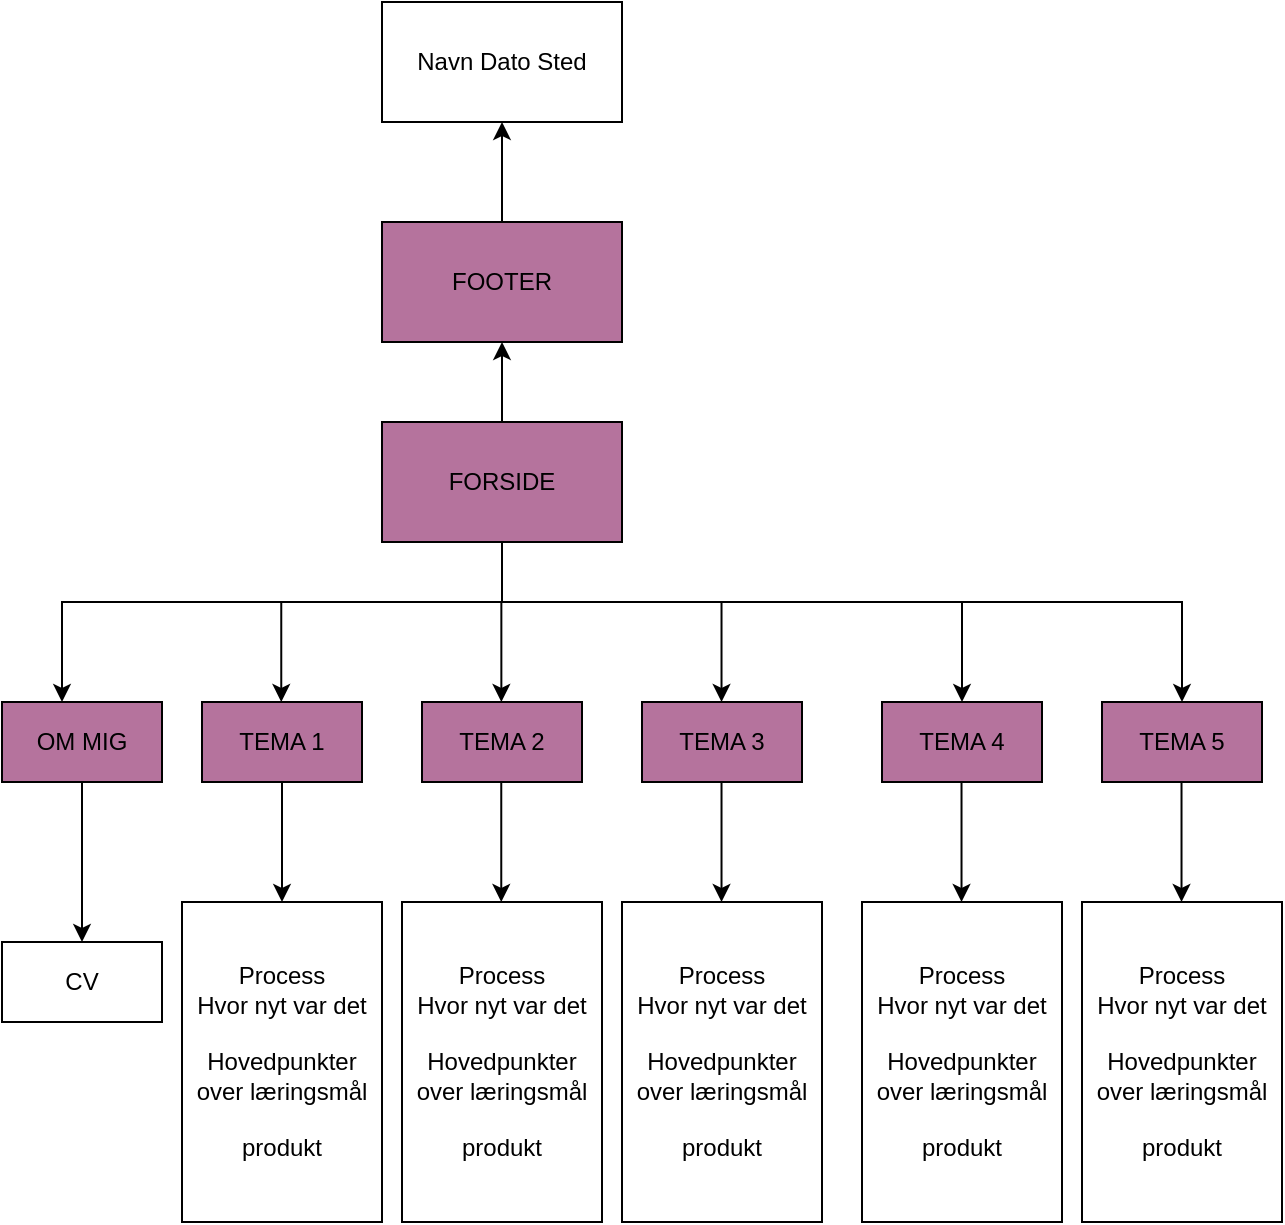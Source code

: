<mxfile version="18.1.1" type="device"><diagram id="ApKFIBs_w72ZhxRD-QSo" name="Page-1"><mxGraphModel dx="3103" dy="1450" grid="1" gridSize="10" guides="1" tooltips="1" connect="1" arrows="1" fold="1" page="1" pageScale="1" pageWidth="827" pageHeight="1169" math="0" shadow="0"><root><mxCell id="0"/><mxCell id="1" parent="0"/><mxCell id="Kd0gIhQsCEiQt3JchMEA-3" value="" style="edgeStyle=orthogonalEdgeStyle;rounded=0;orthogonalLoop=1;jettySize=auto;html=1;entryX=0.375;entryY=0;entryDx=0;entryDy=0;entryPerimeter=0;" edge="1" parent="1" source="Kd0gIhQsCEiQt3JchMEA-1" target="Kd0gIhQsCEiQt3JchMEA-20"><mxGeometry relative="1" as="geometry"><Array as="points"><mxPoint x="370" y="340"/><mxPoint x="150" y="340"/></Array></mxGeometry></mxCell><mxCell id="Kd0gIhQsCEiQt3JchMEA-35" value="" style="edgeStyle=orthogonalEdgeStyle;rounded=0;orthogonalLoop=1;jettySize=auto;html=1;" edge="1" parent="1" source="Kd0gIhQsCEiQt3JchMEA-1" target="Kd0gIhQsCEiQt3JchMEA-34"><mxGeometry relative="1" as="geometry"/></mxCell><mxCell id="Kd0gIhQsCEiQt3JchMEA-1" value="FORSIDE" style="rounded=0;whiteSpace=wrap;html=1;fillColor=#B5739D;" vertex="1" parent="1"><mxGeometry x="310" y="250" width="120" height="60" as="geometry"/></mxCell><mxCell id="Kd0gIhQsCEiQt3JchMEA-25" value="" style="edgeStyle=orthogonalEdgeStyle;rounded=0;orthogonalLoop=1;jettySize=auto;html=1;" edge="1" parent="1" source="Kd0gIhQsCEiQt3JchMEA-2" target="Kd0gIhQsCEiQt3JchMEA-24"><mxGeometry relative="1" as="geometry"><Array as="points"><mxPoint x="260" y="470"/><mxPoint x="260" y="470"/></Array></mxGeometry></mxCell><mxCell id="Kd0gIhQsCEiQt3JchMEA-2" value="TEMA 1" style="rounded=0;whiteSpace=wrap;html=1;fillColor=#B5739D;" vertex="1" parent="1"><mxGeometry x="220" y="390" width="80" height="40" as="geometry"/></mxCell><mxCell id="Kd0gIhQsCEiQt3JchMEA-4" value="TEMA 2" style="rounded=0;whiteSpace=wrap;html=1;fillColor=#B5739D;" vertex="1" parent="1"><mxGeometry x="330" y="390" width="80" height="40" as="geometry"/></mxCell><mxCell id="Kd0gIhQsCEiQt3JchMEA-6" value="" style="endArrow=classic;html=1;rounded=0;" edge="1" parent="1"><mxGeometry width="50" height="50" relative="1" as="geometry"><mxPoint x="369.68" y="340" as="sourcePoint"/><mxPoint x="369.68" y="390" as="targetPoint"/></mxGeometry></mxCell><mxCell id="Kd0gIhQsCEiQt3JchMEA-8" value="TEMA 3" style="rounded=0;whiteSpace=wrap;html=1;fillColor=#B5739D;" vertex="1" parent="1"><mxGeometry x="440" y="390" width="80" height="40" as="geometry"/></mxCell><mxCell id="Kd0gIhQsCEiQt3JchMEA-10" value="" style="endArrow=classic;html=1;rounded=0;" edge="1" parent="1"><mxGeometry width="50" height="50" relative="1" as="geometry"><mxPoint x="479.76" y="340" as="sourcePoint"/><mxPoint x="479.76" y="390" as="targetPoint"/></mxGeometry></mxCell><mxCell id="Kd0gIhQsCEiQt3JchMEA-15" value="" style="edgeStyle=orthogonalEdgeStyle;rounded=0;orthogonalLoop=1;jettySize=auto;html=1;" edge="1" parent="1" target="Kd0gIhQsCEiQt3JchMEA-14"><mxGeometry relative="1" as="geometry"><mxPoint x="370" y="340" as="sourcePoint"/><Array as="points"><mxPoint x="710" y="340"/></Array></mxGeometry></mxCell><mxCell id="Kd0gIhQsCEiQt3JchMEA-12" value="TEMA 4" style="rounded=0;whiteSpace=wrap;html=1;fillColor=#B5739D;" vertex="1" parent="1"><mxGeometry x="560" y="390" width="80" height="40" as="geometry"/></mxCell><mxCell id="Kd0gIhQsCEiQt3JchMEA-14" value="TEMA 5" style="rounded=0;whiteSpace=wrap;html=1;fillColor=#B5739D;" vertex="1" parent="1"><mxGeometry x="670" y="390" width="80" height="40" as="geometry"/></mxCell><mxCell id="Kd0gIhQsCEiQt3JchMEA-19" value="" style="endArrow=classic;html=1;rounded=0;" edge="1" parent="1"><mxGeometry width="50" height="50" relative="1" as="geometry"><mxPoint x="600" y="340" as="sourcePoint"/><mxPoint x="600" y="390" as="targetPoint"/></mxGeometry></mxCell><mxCell id="Kd0gIhQsCEiQt3JchMEA-23" value="" style="edgeStyle=orthogonalEdgeStyle;rounded=0;orthogonalLoop=1;jettySize=auto;html=1;" edge="1" parent="1" source="Kd0gIhQsCEiQt3JchMEA-20" target="Kd0gIhQsCEiQt3JchMEA-22"><mxGeometry relative="1" as="geometry"/></mxCell><mxCell id="Kd0gIhQsCEiQt3JchMEA-20" value="OM MIG" style="rounded=0;whiteSpace=wrap;html=1;fillColor=#B5739D;" vertex="1" parent="1"><mxGeometry x="120" y="390" width="80" height="40" as="geometry"/></mxCell><mxCell id="Kd0gIhQsCEiQt3JchMEA-21" value="" style="endArrow=classic;html=1;rounded=0;" edge="1" parent="1"><mxGeometry width="50" height="50" relative="1" as="geometry"><mxPoint x="259.63" y="340" as="sourcePoint"/><mxPoint x="259.63" y="390" as="targetPoint"/></mxGeometry></mxCell><mxCell id="Kd0gIhQsCEiQt3JchMEA-22" value="CV" style="rounded=0;whiteSpace=wrap;html=1;" vertex="1" parent="1"><mxGeometry x="120" y="510" width="80" height="40" as="geometry"/></mxCell><mxCell id="Kd0gIhQsCEiQt3JchMEA-24" value="Process&lt;br&gt;Hvor nyt var det&lt;br&gt;&lt;br&gt;Hovedpunkter over læringsmål&lt;br&gt;&lt;br&gt;produkt" style="rounded=0;whiteSpace=wrap;html=1;" vertex="1" parent="1"><mxGeometry x="210" y="490" width="100" height="160" as="geometry"/></mxCell><mxCell id="Kd0gIhQsCEiQt3JchMEA-26" value="Process&lt;br&gt;Hvor nyt var det&lt;br&gt;&lt;br&gt;Hovedpunkter over læringsmål&lt;br&gt;&lt;br&gt;produkt" style="rounded=0;whiteSpace=wrap;html=1;" vertex="1" parent="1"><mxGeometry x="320" y="490" width="100" height="160" as="geometry"/></mxCell><mxCell id="Kd0gIhQsCEiQt3JchMEA-27" value="" style="edgeStyle=orthogonalEdgeStyle;rounded=0;orthogonalLoop=1;jettySize=auto;html=1;" edge="1" parent="1"><mxGeometry relative="1" as="geometry"><mxPoint x="369.63" y="430" as="sourcePoint"/><mxPoint x="369.63" y="490" as="targetPoint"/></mxGeometry></mxCell><mxCell id="Kd0gIhQsCEiQt3JchMEA-28" value="Process&lt;br&gt;Hvor nyt var det&lt;br&gt;&lt;br&gt;Hovedpunkter over læringsmål&lt;br&gt;&lt;br&gt;produkt" style="rounded=0;whiteSpace=wrap;html=1;" vertex="1" parent="1"><mxGeometry x="430" y="490" width="100" height="160" as="geometry"/></mxCell><mxCell id="Kd0gIhQsCEiQt3JchMEA-29" value="" style="edgeStyle=orthogonalEdgeStyle;rounded=0;orthogonalLoop=1;jettySize=auto;html=1;" edge="1" parent="1"><mxGeometry relative="1" as="geometry"><mxPoint x="479.76" y="430" as="sourcePoint"/><mxPoint x="479.76" y="490.0" as="targetPoint"/></mxGeometry></mxCell><mxCell id="Kd0gIhQsCEiQt3JchMEA-30" value="Process&lt;br&gt;Hvor nyt var det&lt;br&gt;&lt;br&gt;Hovedpunkter over læringsmål&lt;br&gt;&lt;br&gt;produkt" style="rounded=0;whiteSpace=wrap;html=1;" vertex="1" parent="1"><mxGeometry x="550" y="490" width="100" height="160" as="geometry"/></mxCell><mxCell id="Kd0gIhQsCEiQt3JchMEA-31" value="" style="edgeStyle=orthogonalEdgeStyle;rounded=0;orthogonalLoop=1;jettySize=auto;html=1;" edge="1" parent="1"><mxGeometry relative="1" as="geometry"><mxPoint x="599.76" y="430" as="sourcePoint"/><mxPoint x="599.76" y="490.0" as="targetPoint"/></mxGeometry></mxCell><mxCell id="Kd0gIhQsCEiQt3JchMEA-32" value="Process&lt;br&gt;Hvor nyt var det&lt;br&gt;&lt;br&gt;Hovedpunkter over læringsmål&lt;br&gt;&lt;br&gt;produkt" style="rounded=0;whiteSpace=wrap;html=1;" vertex="1" parent="1"><mxGeometry x="660" y="490" width="100" height="160" as="geometry"/></mxCell><mxCell id="Kd0gIhQsCEiQt3JchMEA-33" value="" style="edgeStyle=orthogonalEdgeStyle;rounded=0;orthogonalLoop=1;jettySize=auto;html=1;" edge="1" parent="1"><mxGeometry relative="1" as="geometry"><mxPoint x="709.76" y="430" as="sourcePoint"/><mxPoint x="709.76" y="490.0" as="targetPoint"/></mxGeometry></mxCell><mxCell id="Kd0gIhQsCEiQt3JchMEA-37" value="" style="edgeStyle=orthogonalEdgeStyle;rounded=0;orthogonalLoop=1;jettySize=auto;html=1;" edge="1" parent="1" source="Kd0gIhQsCEiQt3JchMEA-34" target="Kd0gIhQsCEiQt3JchMEA-36"><mxGeometry relative="1" as="geometry"/></mxCell><mxCell id="Kd0gIhQsCEiQt3JchMEA-34" value="FOOTER" style="rounded=0;whiteSpace=wrap;html=1;fillColor=#B5739D;" vertex="1" parent="1"><mxGeometry x="310" y="150" width="120" height="60" as="geometry"/></mxCell><mxCell id="Kd0gIhQsCEiQt3JchMEA-36" value="Navn Dato Sted" style="rounded=0;whiteSpace=wrap;html=1;" vertex="1" parent="1"><mxGeometry x="310" y="40" width="120" height="60" as="geometry"/></mxCell></root></mxGraphModel></diagram></mxfile>